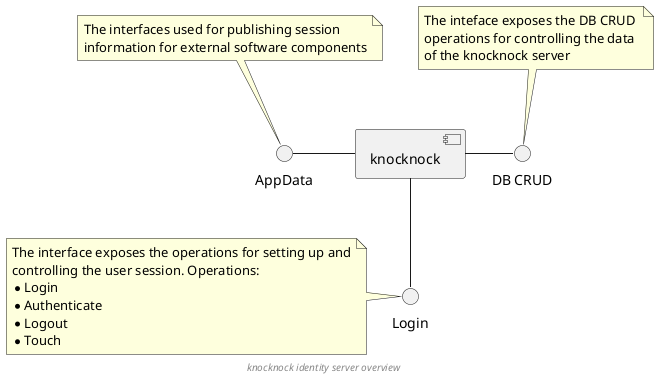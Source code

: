 @startuml

[knocknock] as srv

() "DB CRUD" as dbCRUD
() "Login" as login
() "AppData" as appData

srv -down- login
srv -left- appData
srv -right- dbCRUD

note left of login
 The interface exposes the operations for setting up and
 controlling the user session. Operations:
 * Login
 * Authenticate
 * Logout
 * Touch
end note

note top of appData
 The interfaces used for publishing session 
 information for external software components
end note

note top of dbCRUD
  The inteface exposes the DB CRUD 
  operations for controlling the data 
  of the knocknock server
end note

footer //knocknock identity server overview//
@enduml